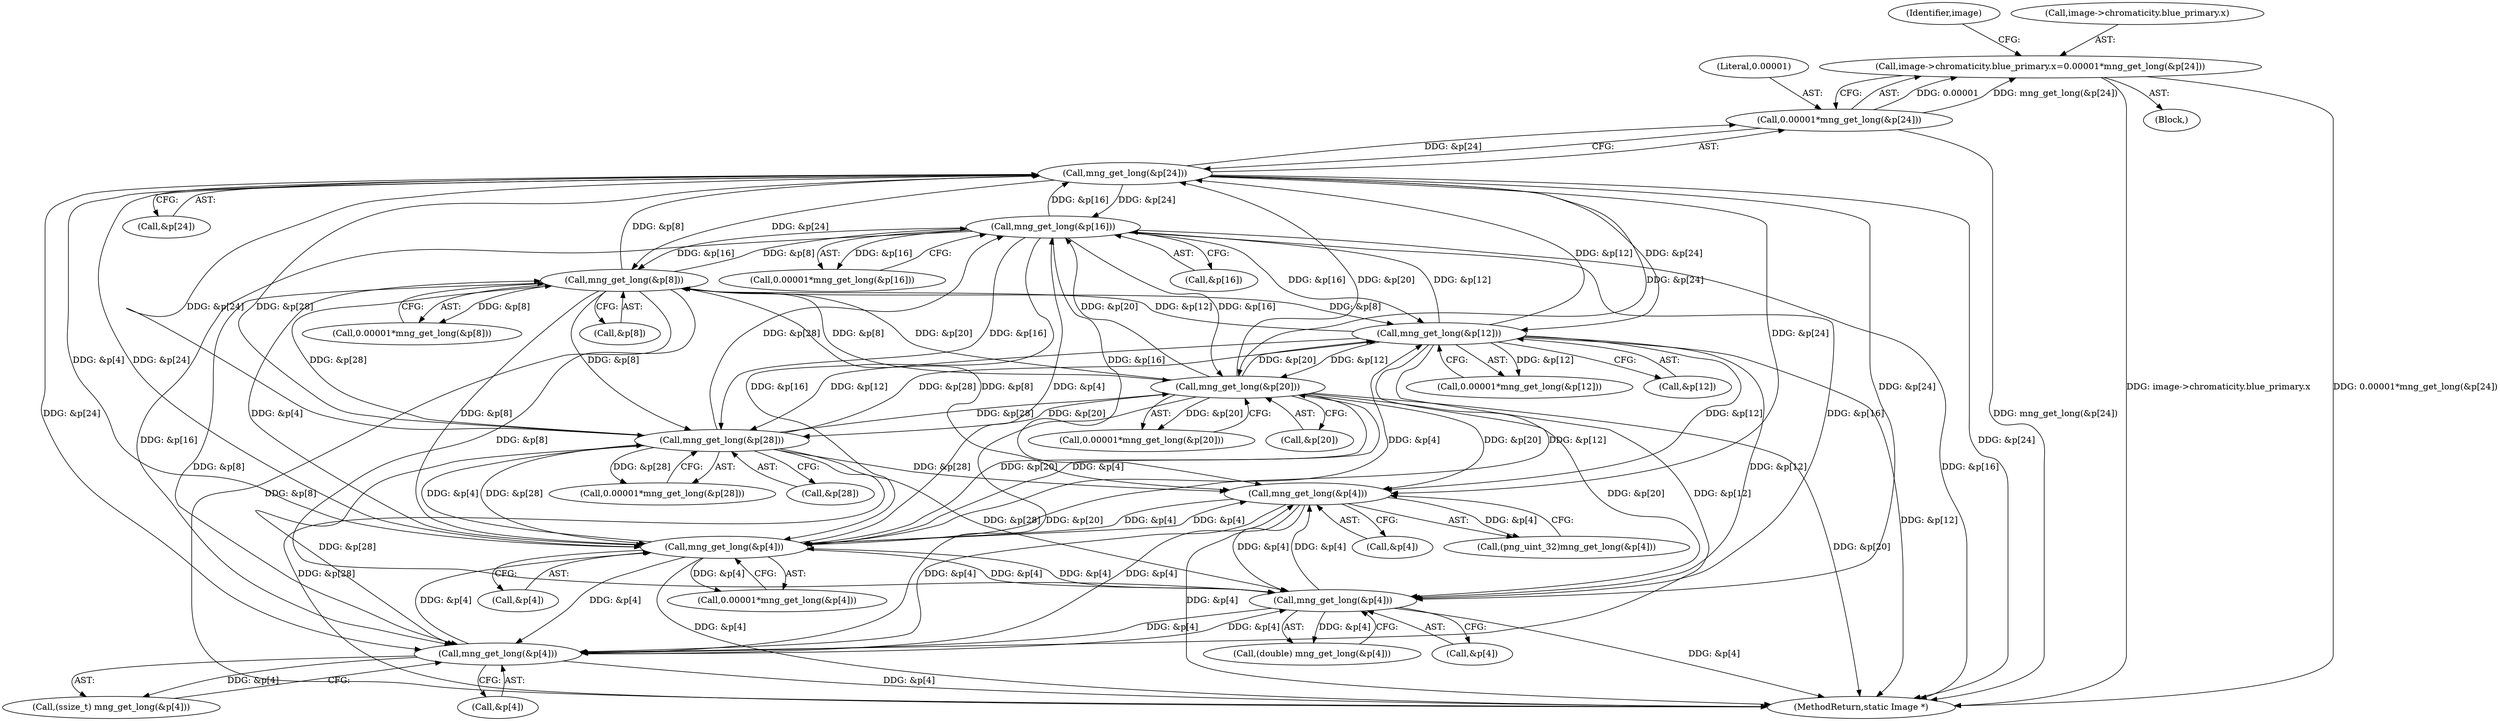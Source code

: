 digraph "0_ImageMagick_76efa969342568841ecf320b5a041685a6d24e0b@pointer" {
"1001369" [label="(Call,image->chromaticity.blue_primary.x=0.00001*mng_get_long(&p[24]))"];
"1001377" [label="(Call,0.00001*mng_get_long(&p[24]))"];
"1001379" [label="(Call,mng_get_long(&p[24]))"];
"1001349" [label="(Call,mng_get_long(&p[16]))"];
"1001319" [label="(Call,mng_get_long(&p[8]))"];
"1001334" [label="(Call,mng_get_long(&p[12]))"];
"1001364" [label="(Call,mng_get_long(&p[20]))"];
"1001304" [label="(Call,mng_get_long(&p[4]))"];
"1001544" [label="(Call,mng_get_long(&p[4]))"];
"1001610" [label="(Call,mng_get_long(&p[4]))"];
"1000470" [label="(Call,mng_get_long(&p[4]))"];
"1001394" [label="(Call,mng_get_long(&p[28]))"];
"1001319" [label="(Call,mng_get_long(&p[8]))"];
"1000468" [label="(Call,(png_uint_32)mng_get_long(&p[4]))"];
"1001335" [label="(Call,&p[12])"];
"1001610" [label="(Call,mng_get_long(&p[4]))"];
"1001350" [label="(Call,&p[16])"];
"1001332" [label="(Call,0.00001*mng_get_long(&p[12]))"];
"1001378" [label="(Literal,0.00001)"];
"1001302" [label="(Call,0.00001*mng_get_long(&p[4]))"];
"1001394" [label="(Call,mng_get_long(&p[28]))"];
"1001392" [label="(Call,0.00001*mng_get_long(&p[28]))"];
"1001362" [label="(Call,0.00001*mng_get_long(&p[20]))"];
"1001317" [label="(Call,0.00001*mng_get_long(&p[8]))"];
"1001305" [label="(Call,&p[4])"];
"1001379" [label="(Call,mng_get_long(&p[24]))"];
"1001608" [label="(Call,(double) mng_get_long(&p[4]))"];
"1001545" [label="(Call,&p[4])"];
"1001349" [label="(Call,mng_get_long(&p[16]))"];
"1002375" [label="(MethodReturn,static Image *)"];
"1001377" [label="(Call,0.00001*mng_get_long(&p[24]))"];
"1001334" [label="(Call,mng_get_long(&p[12]))"];
"1001369" [label="(Call,image->chromaticity.blue_primary.x=0.00001*mng_get_long(&p[24]))"];
"1001365" [label="(Call,&p[20])"];
"1001320" [label="(Call,&p[8])"];
"1001380" [label="(Call,&p[24])"];
"1001544" [label="(Call,mng_get_long(&p[4]))"];
"1001347" [label="(Call,0.00001*mng_get_long(&p[16]))"];
"1000470" [label="(Call,mng_get_long(&p[4]))"];
"1001281" [label="(Block,)"];
"1000471" [label="(Call,&p[4])"];
"1001388" [label="(Identifier,image)"];
"1001304" [label="(Call,mng_get_long(&p[4]))"];
"1001395" [label="(Call,&p[28])"];
"1001542" [label="(Call,(ssize_t) mng_get_long(&p[4]))"];
"1001364" [label="(Call,mng_get_long(&p[20]))"];
"1001370" [label="(Call,image->chromaticity.blue_primary.x)"];
"1001611" [label="(Call,&p[4])"];
"1001369" -> "1001281"  [label="AST: "];
"1001369" -> "1001377"  [label="CFG: "];
"1001370" -> "1001369"  [label="AST: "];
"1001377" -> "1001369"  [label="AST: "];
"1001388" -> "1001369"  [label="CFG: "];
"1001369" -> "1002375"  [label="DDG: 0.00001*mng_get_long(&p[24])"];
"1001369" -> "1002375"  [label="DDG: image->chromaticity.blue_primary.x"];
"1001377" -> "1001369"  [label="DDG: 0.00001"];
"1001377" -> "1001369"  [label="DDG: mng_get_long(&p[24])"];
"1001377" -> "1001379"  [label="CFG: "];
"1001378" -> "1001377"  [label="AST: "];
"1001379" -> "1001377"  [label="AST: "];
"1001377" -> "1002375"  [label="DDG: mng_get_long(&p[24])"];
"1001379" -> "1001377"  [label="DDG: &p[24]"];
"1001379" -> "1001380"  [label="CFG: "];
"1001380" -> "1001379"  [label="AST: "];
"1001379" -> "1002375"  [label="DDG: &p[24]"];
"1001379" -> "1000470"  [label="DDG: &p[24]"];
"1001379" -> "1001304"  [label="DDG: &p[24]"];
"1001379" -> "1001319"  [label="DDG: &p[24]"];
"1001379" -> "1001334"  [label="DDG: &p[24]"];
"1001379" -> "1001349"  [label="DDG: &p[24]"];
"1001379" -> "1001364"  [label="DDG: &p[24]"];
"1001349" -> "1001379"  [label="DDG: &p[16]"];
"1001319" -> "1001379"  [label="DDG: &p[8]"];
"1001334" -> "1001379"  [label="DDG: &p[12]"];
"1001364" -> "1001379"  [label="DDG: &p[20]"];
"1001304" -> "1001379"  [label="DDG: &p[4]"];
"1001394" -> "1001379"  [label="DDG: &p[28]"];
"1001379" -> "1001394"  [label="DDG: &p[24]"];
"1001379" -> "1001544"  [label="DDG: &p[24]"];
"1001379" -> "1001610"  [label="DDG: &p[24]"];
"1001349" -> "1001347"  [label="AST: "];
"1001349" -> "1001350"  [label="CFG: "];
"1001350" -> "1001349"  [label="AST: "];
"1001347" -> "1001349"  [label="CFG: "];
"1001349" -> "1002375"  [label="DDG: &p[16]"];
"1001349" -> "1000470"  [label="DDG: &p[16]"];
"1001349" -> "1001304"  [label="DDG: &p[16]"];
"1001349" -> "1001319"  [label="DDG: &p[16]"];
"1001349" -> "1001334"  [label="DDG: &p[16]"];
"1001349" -> "1001347"  [label="DDG: &p[16]"];
"1001319" -> "1001349"  [label="DDG: &p[8]"];
"1001334" -> "1001349"  [label="DDG: &p[12]"];
"1001364" -> "1001349"  [label="DDG: &p[20]"];
"1001304" -> "1001349"  [label="DDG: &p[4]"];
"1001394" -> "1001349"  [label="DDG: &p[28]"];
"1001349" -> "1001364"  [label="DDG: &p[16]"];
"1001349" -> "1001394"  [label="DDG: &p[16]"];
"1001349" -> "1001544"  [label="DDG: &p[16]"];
"1001349" -> "1001610"  [label="DDG: &p[16]"];
"1001319" -> "1001317"  [label="AST: "];
"1001319" -> "1001320"  [label="CFG: "];
"1001320" -> "1001319"  [label="AST: "];
"1001317" -> "1001319"  [label="CFG: "];
"1001319" -> "1002375"  [label="DDG: &p[8]"];
"1001319" -> "1000470"  [label="DDG: &p[8]"];
"1001319" -> "1001304"  [label="DDG: &p[8]"];
"1001319" -> "1001317"  [label="DDG: &p[8]"];
"1001334" -> "1001319"  [label="DDG: &p[12]"];
"1001364" -> "1001319"  [label="DDG: &p[20]"];
"1001304" -> "1001319"  [label="DDG: &p[4]"];
"1001394" -> "1001319"  [label="DDG: &p[28]"];
"1001319" -> "1001334"  [label="DDG: &p[8]"];
"1001319" -> "1001364"  [label="DDG: &p[8]"];
"1001319" -> "1001394"  [label="DDG: &p[8]"];
"1001319" -> "1001544"  [label="DDG: &p[8]"];
"1001319" -> "1001610"  [label="DDG: &p[8]"];
"1001334" -> "1001332"  [label="AST: "];
"1001334" -> "1001335"  [label="CFG: "];
"1001335" -> "1001334"  [label="AST: "];
"1001332" -> "1001334"  [label="CFG: "];
"1001334" -> "1002375"  [label="DDG: &p[12]"];
"1001334" -> "1000470"  [label="DDG: &p[12]"];
"1001334" -> "1001304"  [label="DDG: &p[12]"];
"1001334" -> "1001332"  [label="DDG: &p[12]"];
"1001364" -> "1001334"  [label="DDG: &p[20]"];
"1001304" -> "1001334"  [label="DDG: &p[4]"];
"1001394" -> "1001334"  [label="DDG: &p[28]"];
"1001334" -> "1001364"  [label="DDG: &p[12]"];
"1001334" -> "1001394"  [label="DDG: &p[12]"];
"1001334" -> "1001544"  [label="DDG: &p[12]"];
"1001334" -> "1001610"  [label="DDG: &p[12]"];
"1001364" -> "1001362"  [label="AST: "];
"1001364" -> "1001365"  [label="CFG: "];
"1001365" -> "1001364"  [label="AST: "];
"1001362" -> "1001364"  [label="CFG: "];
"1001364" -> "1002375"  [label="DDG: &p[20]"];
"1001364" -> "1000470"  [label="DDG: &p[20]"];
"1001364" -> "1001304"  [label="DDG: &p[20]"];
"1001364" -> "1001362"  [label="DDG: &p[20]"];
"1001304" -> "1001364"  [label="DDG: &p[4]"];
"1001394" -> "1001364"  [label="DDG: &p[28]"];
"1001364" -> "1001394"  [label="DDG: &p[20]"];
"1001364" -> "1001544"  [label="DDG: &p[20]"];
"1001364" -> "1001610"  [label="DDG: &p[20]"];
"1001304" -> "1001302"  [label="AST: "];
"1001304" -> "1001305"  [label="CFG: "];
"1001305" -> "1001304"  [label="AST: "];
"1001302" -> "1001304"  [label="CFG: "];
"1001304" -> "1002375"  [label="DDG: &p[4]"];
"1001304" -> "1000470"  [label="DDG: &p[4]"];
"1001304" -> "1001302"  [label="DDG: &p[4]"];
"1001544" -> "1001304"  [label="DDG: &p[4]"];
"1001610" -> "1001304"  [label="DDG: &p[4]"];
"1000470" -> "1001304"  [label="DDG: &p[4]"];
"1001394" -> "1001304"  [label="DDG: &p[28]"];
"1001304" -> "1001394"  [label="DDG: &p[4]"];
"1001304" -> "1001544"  [label="DDG: &p[4]"];
"1001304" -> "1001610"  [label="DDG: &p[4]"];
"1001544" -> "1001542"  [label="AST: "];
"1001544" -> "1001545"  [label="CFG: "];
"1001545" -> "1001544"  [label="AST: "];
"1001542" -> "1001544"  [label="CFG: "];
"1001544" -> "1002375"  [label="DDG: &p[4]"];
"1001544" -> "1000470"  [label="DDG: &p[4]"];
"1001544" -> "1001542"  [label="DDG: &p[4]"];
"1001610" -> "1001544"  [label="DDG: &p[4]"];
"1000470" -> "1001544"  [label="DDG: &p[4]"];
"1001394" -> "1001544"  [label="DDG: &p[28]"];
"1001544" -> "1001610"  [label="DDG: &p[4]"];
"1001610" -> "1001608"  [label="AST: "];
"1001610" -> "1001611"  [label="CFG: "];
"1001611" -> "1001610"  [label="AST: "];
"1001608" -> "1001610"  [label="CFG: "];
"1001610" -> "1002375"  [label="DDG: &p[4]"];
"1001610" -> "1000470"  [label="DDG: &p[4]"];
"1001610" -> "1001608"  [label="DDG: &p[4]"];
"1000470" -> "1001610"  [label="DDG: &p[4]"];
"1001394" -> "1001610"  [label="DDG: &p[28]"];
"1000470" -> "1000468"  [label="AST: "];
"1000470" -> "1000471"  [label="CFG: "];
"1000471" -> "1000470"  [label="AST: "];
"1000468" -> "1000470"  [label="CFG: "];
"1000470" -> "1002375"  [label="DDG: &p[4]"];
"1000470" -> "1000468"  [label="DDG: &p[4]"];
"1001394" -> "1000470"  [label="DDG: &p[28]"];
"1001394" -> "1001392"  [label="AST: "];
"1001394" -> "1001395"  [label="CFG: "];
"1001395" -> "1001394"  [label="AST: "];
"1001392" -> "1001394"  [label="CFG: "];
"1001394" -> "1002375"  [label="DDG: &p[28]"];
"1001394" -> "1001392"  [label="DDG: &p[28]"];
}
